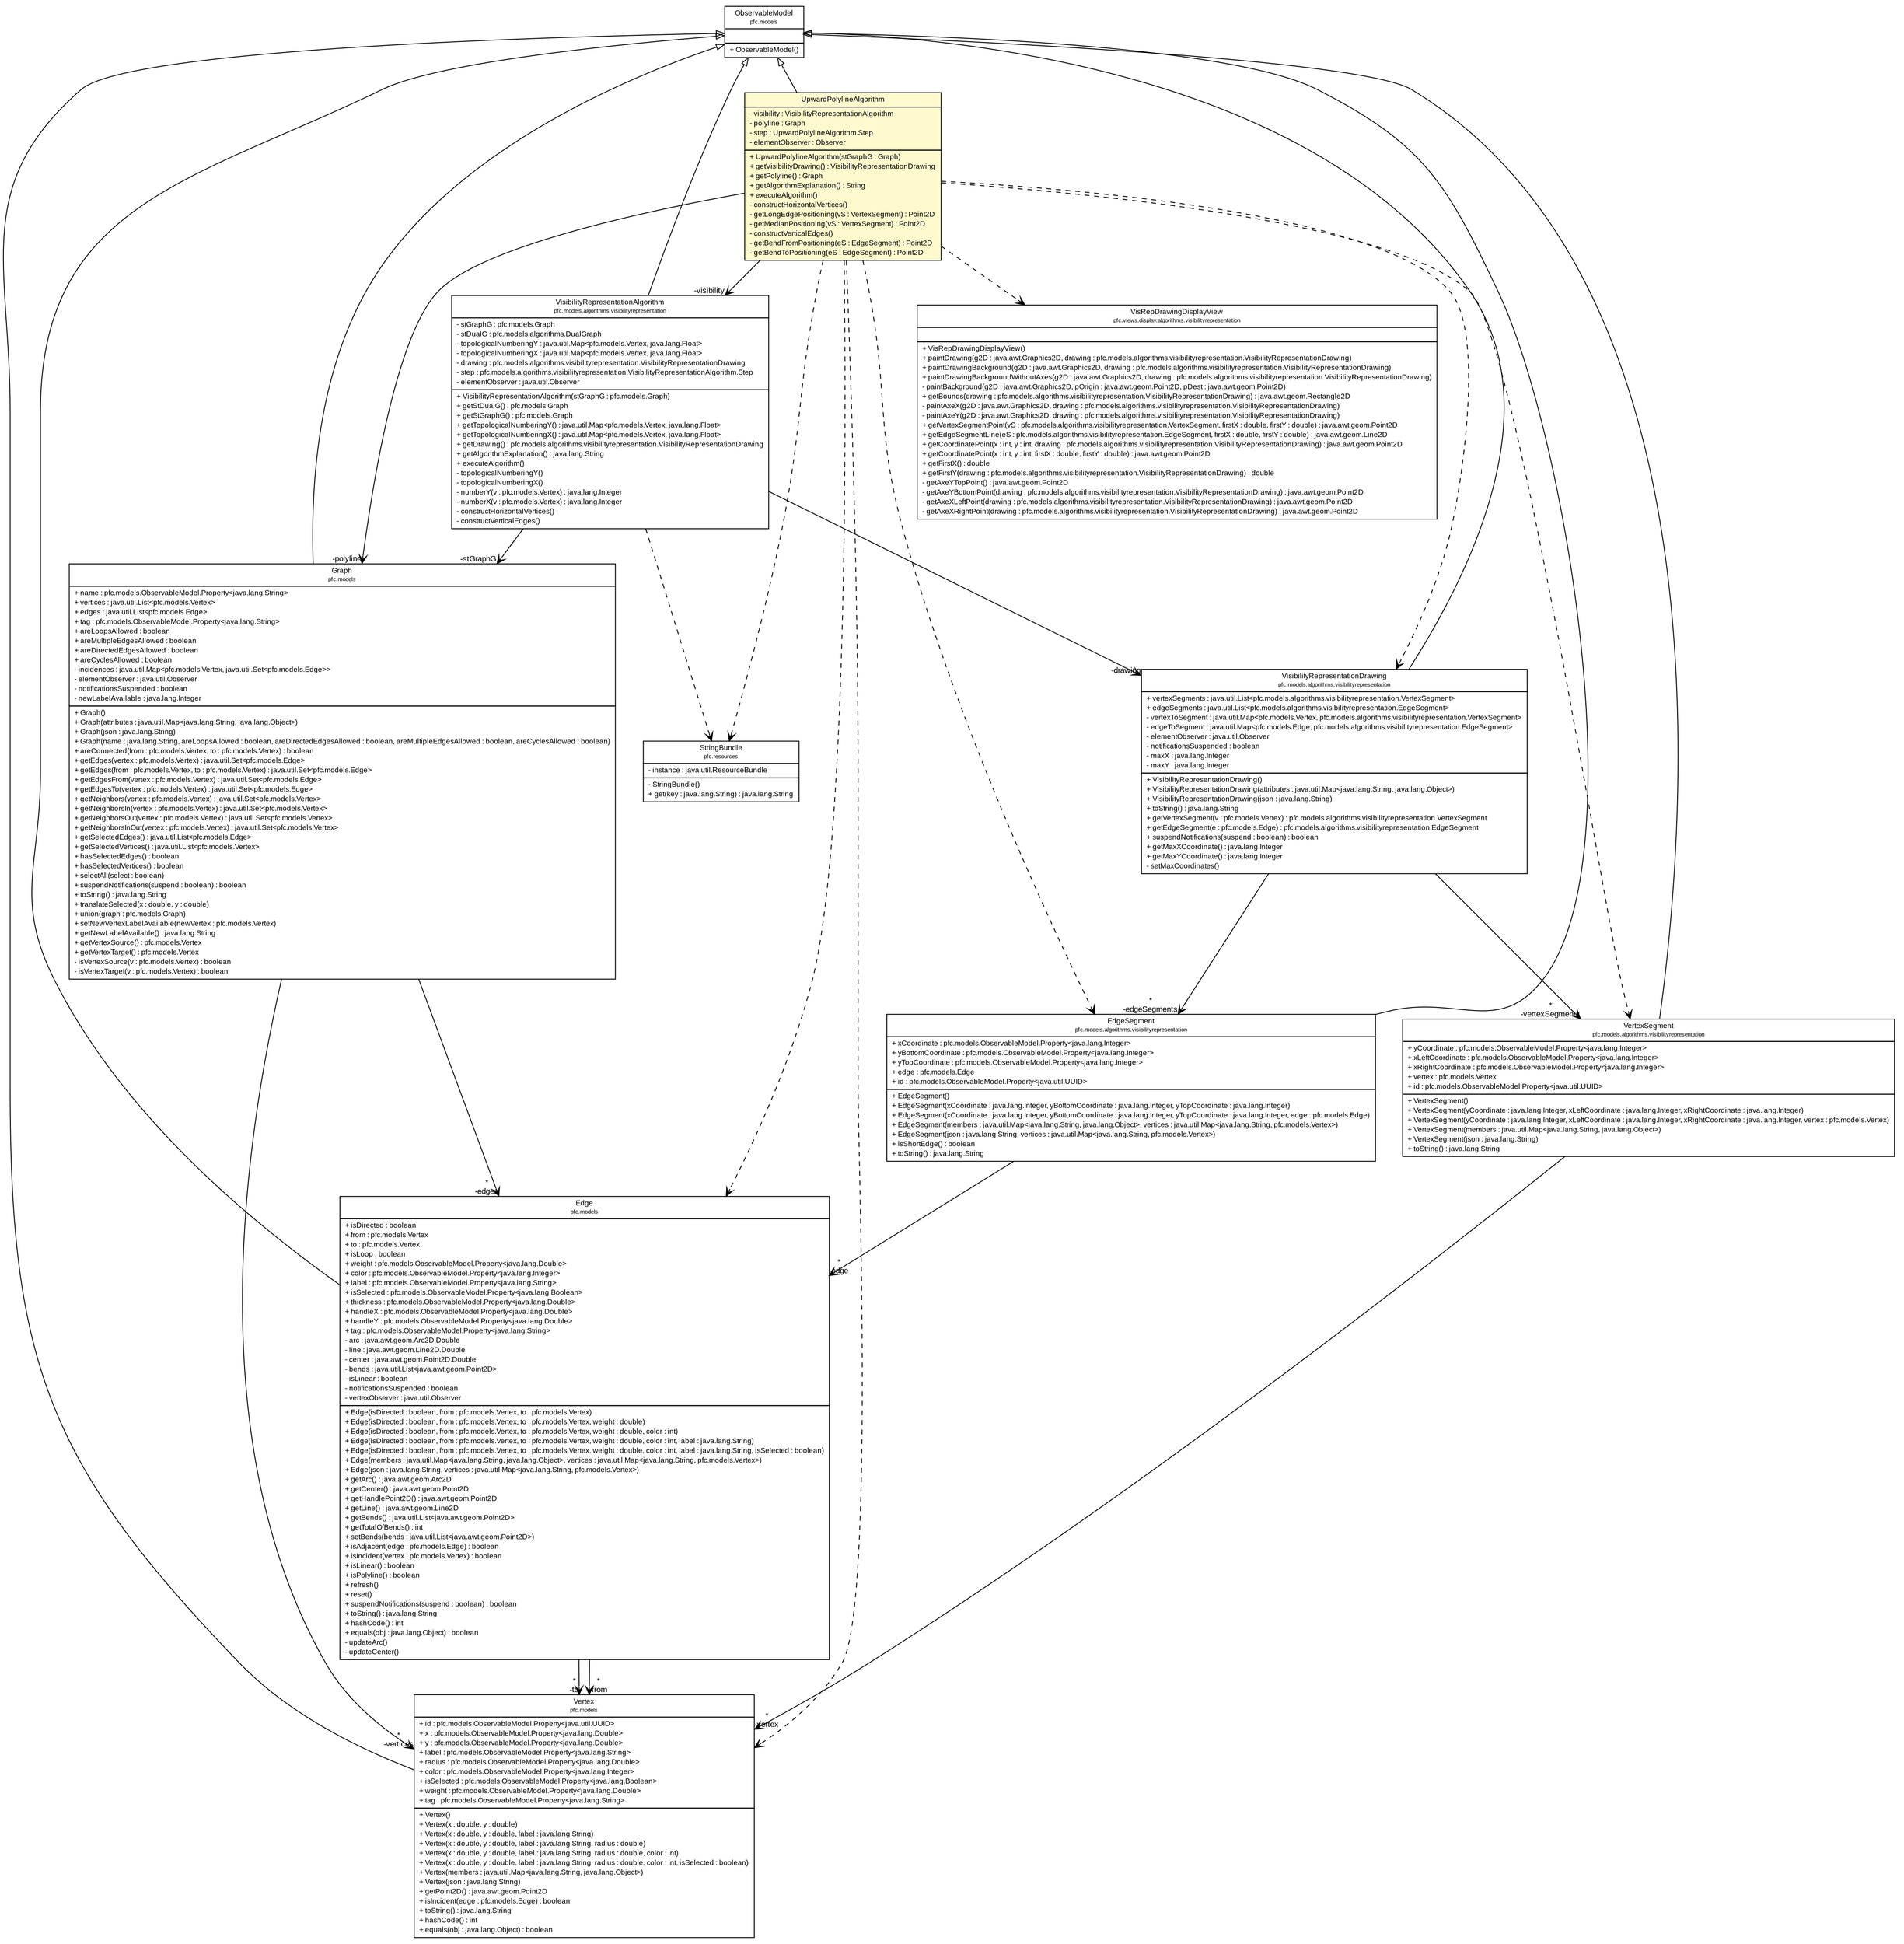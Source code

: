 #!/usr/local/bin/dot
#
# Class diagram 
# Generated by UMLGraph version R5_6 (http://www.umlgraph.org/)
#

digraph G {
	edge [fontname="arial",fontsize=10,labelfontname="arial",labelfontsize=10];
	node [fontname="arial",fontsize=10,shape=plaintext];
	nodesep=0.25;
	ranksep=0.5;
	// pfc.models.Vertex
	c15446 [label=<<table title="pfc.models.Vertex" border="0" cellborder="1" cellspacing="0" cellpadding="2" port="p" href="../../Vertex.html">
		<tr><td><table border="0" cellspacing="0" cellpadding="1">
<tr><td align="center" balign="center"> Vertex </td></tr>
<tr><td align="center" balign="center"><font point-size="7.0"> pfc.models </font></td></tr>
		</table></td></tr>
		<tr><td><table border="0" cellspacing="0" cellpadding="1">
<tr><td align="left" balign="left"> + id : pfc.models.ObservableModel.Property&lt;java.util.UUID&gt; </td></tr>
<tr><td align="left" balign="left"> + x : pfc.models.ObservableModel.Property&lt;java.lang.Double&gt; </td></tr>
<tr><td align="left" balign="left"> + y : pfc.models.ObservableModel.Property&lt;java.lang.Double&gt; </td></tr>
<tr><td align="left" balign="left"> + label : pfc.models.ObservableModel.Property&lt;java.lang.String&gt; </td></tr>
<tr><td align="left" balign="left"> + radius : pfc.models.ObservableModel.Property&lt;java.lang.Double&gt; </td></tr>
<tr><td align="left" balign="left"> + color : pfc.models.ObservableModel.Property&lt;java.lang.Integer&gt; </td></tr>
<tr><td align="left" balign="left"> + isSelected : pfc.models.ObservableModel.Property&lt;java.lang.Boolean&gt; </td></tr>
<tr><td align="left" balign="left"> + weight : pfc.models.ObservableModel.Property&lt;java.lang.Double&gt; </td></tr>
<tr><td align="left" balign="left"> + tag : pfc.models.ObservableModel.Property&lt;java.lang.String&gt; </td></tr>
		</table></td></tr>
		<tr><td><table border="0" cellspacing="0" cellpadding="1">
<tr><td align="left" balign="left"> + Vertex() </td></tr>
<tr><td align="left" balign="left"> + Vertex(x : double, y : double) </td></tr>
<tr><td align="left" balign="left"> + Vertex(x : double, y : double, label : java.lang.String) </td></tr>
<tr><td align="left" balign="left"> + Vertex(x : double, y : double, label : java.lang.String, radius : double) </td></tr>
<tr><td align="left" balign="left"> + Vertex(x : double, y : double, label : java.lang.String, radius : double, color : int) </td></tr>
<tr><td align="left" balign="left"> + Vertex(x : double, y : double, label : java.lang.String, radius : double, color : int, isSelected : boolean) </td></tr>
<tr><td align="left" balign="left"> + Vertex(members : java.util.Map&lt;java.lang.String, java.lang.Object&gt;) </td></tr>
<tr><td align="left" balign="left"> + Vertex(json : java.lang.String) </td></tr>
<tr><td align="left" balign="left"> + getPoint2D() : java.awt.geom.Point2D </td></tr>
<tr><td align="left" balign="left"> + isIncident(edge : pfc.models.Edge) : boolean </td></tr>
<tr><td align="left" balign="left"> + toString() : java.lang.String </td></tr>
<tr><td align="left" balign="left"> + hashCode() : int </td></tr>
<tr><td align="left" balign="left"> + equals(obj : java.lang.Object) : boolean </td></tr>
		</table></td></tr>
		</table>>, URL="../../Vertex.html", fontname="arial", fontcolor="black", fontsize=9.0];
	// pfc.models.ObservableModel
	c15447 [label=<<table title="pfc.models.ObservableModel" border="0" cellborder="1" cellspacing="0" cellpadding="2" port="p" href="../../ObservableModel.html">
		<tr><td><table border="0" cellspacing="0" cellpadding="1">
<tr><td align="center" balign="center"> ObservableModel </td></tr>
<tr><td align="center" balign="center"><font point-size="7.0"> pfc.models </font></td></tr>
		</table></td></tr>
		<tr><td><table border="0" cellspacing="0" cellpadding="1">
<tr><td align="left" balign="left">  </td></tr>
		</table></td></tr>
		<tr><td><table border="0" cellspacing="0" cellpadding="1">
<tr><td align="left" balign="left"> + ObservableModel() </td></tr>
		</table></td></tr>
		</table>>, URL="../../ObservableModel.html", fontname="arial", fontcolor="black", fontsize=9.0];
	// pfc.models.Graph
	c15450 [label=<<table title="pfc.models.Graph" border="0" cellborder="1" cellspacing="0" cellpadding="2" port="p" href="../../Graph.html">
		<tr><td><table border="0" cellspacing="0" cellpadding="1">
<tr><td align="center" balign="center"> Graph </td></tr>
<tr><td align="center" balign="center"><font point-size="7.0"> pfc.models </font></td></tr>
		</table></td></tr>
		<tr><td><table border="0" cellspacing="0" cellpadding="1">
<tr><td align="left" balign="left"> + name : pfc.models.ObservableModel.Property&lt;java.lang.String&gt; </td></tr>
<tr><td align="left" balign="left"> + vertices : java.util.List&lt;pfc.models.Vertex&gt; </td></tr>
<tr><td align="left" balign="left"> + edges : java.util.List&lt;pfc.models.Edge&gt; </td></tr>
<tr><td align="left" balign="left"> + tag : pfc.models.ObservableModel.Property&lt;java.lang.String&gt; </td></tr>
<tr><td align="left" balign="left"> + areLoopsAllowed : boolean </td></tr>
<tr><td align="left" balign="left"> + areMultipleEdgesAllowed : boolean </td></tr>
<tr><td align="left" balign="left"> + areDirectedEdgesAllowed : boolean </td></tr>
<tr><td align="left" balign="left"> + areCyclesAllowed : boolean </td></tr>
<tr><td align="left" balign="left"> - incidences : java.util.Map&lt;pfc.models.Vertex, java.util.Set&lt;pfc.models.Edge&gt;&gt; </td></tr>
<tr><td align="left" balign="left"> - elementObserver : java.util.Observer </td></tr>
<tr><td align="left" balign="left"> - notificationsSuspended : boolean </td></tr>
<tr><td align="left" balign="left"> - newLabelAvailable : java.lang.Integer </td></tr>
		</table></td></tr>
		<tr><td><table border="0" cellspacing="0" cellpadding="1">
<tr><td align="left" balign="left"> + Graph() </td></tr>
<tr><td align="left" balign="left"> + Graph(attributes : java.util.Map&lt;java.lang.String, java.lang.Object&gt;) </td></tr>
<tr><td align="left" balign="left"> + Graph(json : java.lang.String) </td></tr>
<tr><td align="left" balign="left"> + Graph(name : java.lang.String, areLoopsAllowed : boolean, areDirectedEdgesAllowed : boolean, areMultipleEdgesAllowed : boolean, areCyclesAllowed : boolean) </td></tr>
<tr><td align="left" balign="left"> + areConnected(from : pfc.models.Vertex, to : pfc.models.Vertex) : boolean </td></tr>
<tr><td align="left" balign="left"> + getEdges(vertex : pfc.models.Vertex) : java.util.Set&lt;pfc.models.Edge&gt; </td></tr>
<tr><td align="left" balign="left"> + getEdges(from : pfc.models.Vertex, to : pfc.models.Vertex) : java.util.Set&lt;pfc.models.Edge&gt; </td></tr>
<tr><td align="left" balign="left"> + getEdgesFrom(vertex : pfc.models.Vertex) : java.util.Set&lt;pfc.models.Edge&gt; </td></tr>
<tr><td align="left" balign="left"> + getEdgesTo(vertex : pfc.models.Vertex) : java.util.Set&lt;pfc.models.Edge&gt; </td></tr>
<tr><td align="left" balign="left"> + getNeighbors(vertex : pfc.models.Vertex) : java.util.Set&lt;pfc.models.Vertex&gt; </td></tr>
<tr><td align="left" balign="left"> + getNeighborsIn(vertex : pfc.models.Vertex) : java.util.Set&lt;pfc.models.Vertex&gt; </td></tr>
<tr><td align="left" balign="left"> + getNeighborsOut(vertex : pfc.models.Vertex) : java.util.Set&lt;pfc.models.Vertex&gt; </td></tr>
<tr><td align="left" balign="left"> + getNeighborsInOut(vertex : pfc.models.Vertex) : java.util.Set&lt;pfc.models.Vertex&gt; </td></tr>
<tr><td align="left" balign="left"> + getSelectedEdges() : java.util.List&lt;pfc.models.Edge&gt; </td></tr>
<tr><td align="left" balign="left"> + getSelectedVertices() : java.util.List&lt;pfc.models.Vertex&gt; </td></tr>
<tr><td align="left" balign="left"> + hasSelectedEdges() : boolean </td></tr>
<tr><td align="left" balign="left"> + hasSelectedVertices() : boolean </td></tr>
<tr><td align="left" balign="left"> + selectAll(select : boolean) </td></tr>
<tr><td align="left" balign="left"> + suspendNotifications(suspend : boolean) : boolean </td></tr>
<tr><td align="left" balign="left"> + toString() : java.lang.String </td></tr>
<tr><td align="left" balign="left"> + translateSelected(x : double, y : double) </td></tr>
<tr><td align="left" balign="left"> + union(graph : pfc.models.Graph) </td></tr>
<tr><td align="left" balign="left"> + setNewVertexLabelAvailable(newVertex : pfc.models.Vertex) </td></tr>
<tr><td align="left" balign="left"> + getNewLabelAvailable() : java.lang.String </td></tr>
<tr><td align="left" balign="left"> + getVertexSource() : pfc.models.Vertex </td></tr>
<tr><td align="left" balign="left"> + getVertexTarget() : pfc.models.Vertex </td></tr>
<tr><td align="left" balign="left"> - isVertexSource(v : pfc.models.Vertex) : boolean </td></tr>
<tr><td align="left" balign="left"> - isVertexTarget(v : pfc.models.Vertex) : boolean </td></tr>
		</table></td></tr>
		</table>>, URL="../../Graph.html", fontname="arial", fontcolor="black", fontsize=9.0];
	// pfc.models.Edge
	c15451 [label=<<table title="pfc.models.Edge" border="0" cellborder="1" cellspacing="0" cellpadding="2" port="p" href="../../Edge.html">
		<tr><td><table border="0" cellspacing="0" cellpadding="1">
<tr><td align="center" balign="center"> Edge </td></tr>
<tr><td align="center" balign="center"><font point-size="7.0"> pfc.models </font></td></tr>
		</table></td></tr>
		<tr><td><table border="0" cellspacing="0" cellpadding="1">
<tr><td align="left" balign="left"> + isDirected : boolean </td></tr>
<tr><td align="left" balign="left"> + from : pfc.models.Vertex </td></tr>
<tr><td align="left" balign="left"> + to : pfc.models.Vertex </td></tr>
<tr><td align="left" balign="left"> + isLoop : boolean </td></tr>
<tr><td align="left" balign="left"> + weight : pfc.models.ObservableModel.Property&lt;java.lang.Double&gt; </td></tr>
<tr><td align="left" balign="left"> + color : pfc.models.ObservableModel.Property&lt;java.lang.Integer&gt; </td></tr>
<tr><td align="left" balign="left"> + label : pfc.models.ObservableModel.Property&lt;java.lang.String&gt; </td></tr>
<tr><td align="left" balign="left"> + isSelected : pfc.models.ObservableModel.Property&lt;java.lang.Boolean&gt; </td></tr>
<tr><td align="left" balign="left"> + thickness : pfc.models.ObservableModel.Property&lt;java.lang.Double&gt; </td></tr>
<tr><td align="left" balign="left"> + handleX : pfc.models.ObservableModel.Property&lt;java.lang.Double&gt; </td></tr>
<tr><td align="left" balign="left"> + handleY : pfc.models.ObservableModel.Property&lt;java.lang.Double&gt; </td></tr>
<tr><td align="left" balign="left"> + tag : pfc.models.ObservableModel.Property&lt;java.lang.String&gt; </td></tr>
<tr><td align="left" balign="left"> - arc : java.awt.geom.Arc2D.Double </td></tr>
<tr><td align="left" balign="left"> - line : java.awt.geom.Line2D.Double </td></tr>
<tr><td align="left" balign="left"> - center : java.awt.geom.Point2D.Double </td></tr>
<tr><td align="left" balign="left"> - bends : java.util.List&lt;java.awt.geom.Point2D&gt; </td></tr>
<tr><td align="left" balign="left"> - isLinear : boolean </td></tr>
<tr><td align="left" balign="left"> - notificationsSuspended : boolean </td></tr>
<tr><td align="left" balign="left"> - vertexObserver : java.util.Observer </td></tr>
		</table></td></tr>
		<tr><td><table border="0" cellspacing="0" cellpadding="1">
<tr><td align="left" balign="left"> + Edge(isDirected : boolean, from : pfc.models.Vertex, to : pfc.models.Vertex) </td></tr>
<tr><td align="left" balign="left"> + Edge(isDirected : boolean, from : pfc.models.Vertex, to : pfc.models.Vertex, weight : double) </td></tr>
<tr><td align="left" balign="left"> + Edge(isDirected : boolean, from : pfc.models.Vertex, to : pfc.models.Vertex, weight : double, color : int) </td></tr>
<tr><td align="left" balign="left"> + Edge(isDirected : boolean, from : pfc.models.Vertex, to : pfc.models.Vertex, weight : double, color : int, label : java.lang.String) </td></tr>
<tr><td align="left" balign="left"> + Edge(isDirected : boolean, from : pfc.models.Vertex, to : pfc.models.Vertex, weight : double, color : int, label : java.lang.String, isSelected : boolean) </td></tr>
<tr><td align="left" balign="left"> + Edge(members : java.util.Map&lt;java.lang.String, java.lang.Object&gt;, vertices : java.util.Map&lt;java.lang.String, pfc.models.Vertex&gt;) </td></tr>
<tr><td align="left" balign="left"> + Edge(json : java.lang.String, vertices : java.util.Map&lt;java.lang.String, pfc.models.Vertex&gt;) </td></tr>
<tr><td align="left" balign="left"> + getArc() : java.awt.geom.Arc2D </td></tr>
<tr><td align="left" balign="left"> + getCenter() : java.awt.geom.Point2D </td></tr>
<tr><td align="left" balign="left"> + getHandlePoint2D() : java.awt.geom.Point2D </td></tr>
<tr><td align="left" balign="left"> + getLine() : java.awt.geom.Line2D </td></tr>
<tr><td align="left" balign="left"> + getBends() : java.util.List&lt;java.awt.geom.Point2D&gt; </td></tr>
<tr><td align="left" balign="left"> + getTotalOfBends() : int </td></tr>
<tr><td align="left" balign="left"> + setBends(bends : java.util.List&lt;java.awt.geom.Point2D&gt;) </td></tr>
<tr><td align="left" balign="left"> + isAdjacent(edge : pfc.models.Edge) : boolean </td></tr>
<tr><td align="left" balign="left"> + isIncident(vertex : pfc.models.Vertex) : boolean </td></tr>
<tr><td align="left" balign="left"> + isLinear() : boolean </td></tr>
<tr><td align="left" balign="left"> + isPolyline() : boolean </td></tr>
<tr><td align="left" balign="left"> + refresh() </td></tr>
<tr><td align="left" balign="left"> + reset() </td></tr>
<tr><td align="left" balign="left"> + suspendNotifications(suspend : boolean) : boolean </td></tr>
<tr><td align="left" balign="left"> + toString() : java.lang.String </td></tr>
<tr><td align="left" balign="left"> + hashCode() : int </td></tr>
<tr><td align="left" balign="left"> + equals(obj : java.lang.Object) : boolean </td></tr>
<tr><td align="left" balign="left"> - updateArc() </td></tr>
<tr><td align="left" balign="left"> - updateCenter() </td></tr>
		</table></td></tr>
		</table>>, URL="../../Edge.html", fontname="arial", fontcolor="black", fontsize=9.0];
	// pfc.models.algorithms.polyline.UpwardPolylineAlgorithm
	c15466 [label=<<table title="pfc.models.algorithms.polyline.UpwardPolylineAlgorithm" border="0" cellborder="1" cellspacing="0" cellpadding="2" port="p" bgcolor="lemonChiffon" href="./UpwardPolylineAlgorithm.html">
		<tr><td><table border="0" cellspacing="0" cellpadding="1">
<tr><td align="center" balign="center"> UpwardPolylineAlgorithm </td></tr>
		</table></td></tr>
		<tr><td><table border="0" cellspacing="0" cellpadding="1">
<tr><td align="left" balign="left"> - visibility : VisibilityRepresentationAlgorithm </td></tr>
<tr><td align="left" balign="left"> - polyline : Graph </td></tr>
<tr><td align="left" balign="left"> - step : UpwardPolylineAlgorithm.Step </td></tr>
<tr><td align="left" balign="left"> - elementObserver : Observer </td></tr>
		</table></td></tr>
		<tr><td><table border="0" cellspacing="0" cellpadding="1">
<tr><td align="left" balign="left"> + UpwardPolylineAlgorithm(stGraphG : Graph) </td></tr>
<tr><td align="left" balign="left"> + getVisibilityDrawing() : VisibilityRepresentationDrawing </td></tr>
<tr><td align="left" balign="left"> + getPolyline() : Graph </td></tr>
<tr><td align="left" balign="left"> + getAlgorithmExplanation() : String </td></tr>
<tr><td align="left" balign="left"> + executeAlgorithm() </td></tr>
<tr><td align="left" balign="left"> - constructHorizontalVertices() </td></tr>
<tr><td align="left" balign="left"> - getLongEdgePositioning(vS : VertexSegment) : Point2D </td></tr>
<tr><td align="left" balign="left"> - getMedianPositioning(vS : VertexSegment) : Point2D </td></tr>
<tr><td align="left" balign="left"> - constructVerticalEdges() </td></tr>
<tr><td align="left" balign="left"> - getBendFromPositioning(eS : EdgeSegment) : Point2D </td></tr>
<tr><td align="left" balign="left"> - getBendToPositioning(eS : EdgeSegment) : Point2D </td></tr>
		</table></td></tr>
		</table>>, URL="./UpwardPolylineAlgorithm.html", fontname="arial", fontcolor="black", fontsize=9.0];
	// pfc.models.algorithms.visibilityrepresentation.VisibilityRepresentationDrawing
	c15476 [label=<<table title="pfc.models.algorithms.visibilityrepresentation.VisibilityRepresentationDrawing" border="0" cellborder="1" cellspacing="0" cellpadding="2" port="p" href="../visibilityrepresentation/VisibilityRepresentationDrawing.html">
		<tr><td><table border="0" cellspacing="0" cellpadding="1">
<tr><td align="center" balign="center"> VisibilityRepresentationDrawing </td></tr>
<tr><td align="center" balign="center"><font point-size="7.0"> pfc.models.algorithms.visibilityrepresentation </font></td></tr>
		</table></td></tr>
		<tr><td><table border="0" cellspacing="0" cellpadding="1">
<tr><td align="left" balign="left"> + vertexSegments : java.util.List&lt;pfc.models.algorithms.visibilityrepresentation.VertexSegment&gt; </td></tr>
<tr><td align="left" balign="left"> + edgeSegments : java.util.List&lt;pfc.models.algorithms.visibilityrepresentation.EdgeSegment&gt; </td></tr>
<tr><td align="left" balign="left"> - vertexToSegment : java.util.Map&lt;pfc.models.Vertex, pfc.models.algorithms.visibilityrepresentation.VertexSegment&gt; </td></tr>
<tr><td align="left" balign="left"> - edgeToSegment : java.util.Map&lt;pfc.models.Edge, pfc.models.algorithms.visibilityrepresentation.EdgeSegment&gt; </td></tr>
<tr><td align="left" balign="left"> - elementObserver : java.util.Observer </td></tr>
<tr><td align="left" balign="left"> - notificationsSuspended : boolean </td></tr>
<tr><td align="left" balign="left"> - maxX : java.lang.Integer </td></tr>
<tr><td align="left" balign="left"> - maxY : java.lang.Integer </td></tr>
		</table></td></tr>
		<tr><td><table border="0" cellspacing="0" cellpadding="1">
<tr><td align="left" balign="left"> + VisibilityRepresentationDrawing() </td></tr>
<tr><td align="left" balign="left"> + VisibilityRepresentationDrawing(attributes : java.util.Map&lt;java.lang.String, java.lang.Object&gt;) </td></tr>
<tr><td align="left" balign="left"> + VisibilityRepresentationDrawing(json : java.lang.String) </td></tr>
<tr><td align="left" balign="left"> + toString() : java.lang.String </td></tr>
<tr><td align="left" balign="left"> + getVertexSegment(v : pfc.models.Vertex) : pfc.models.algorithms.visibilityrepresentation.VertexSegment </td></tr>
<tr><td align="left" balign="left"> + getEdgeSegment(e : pfc.models.Edge) : pfc.models.algorithms.visibilityrepresentation.EdgeSegment </td></tr>
<tr><td align="left" balign="left"> + suspendNotifications(suspend : boolean) : boolean </td></tr>
<tr><td align="left" balign="left"> + getMaxXCoordinate() : java.lang.Integer </td></tr>
<tr><td align="left" balign="left"> + getMaxYCoordinate() : java.lang.Integer </td></tr>
<tr><td align="left" balign="left"> - setMaxCoordinates() </td></tr>
		</table></td></tr>
		</table>>, URL="../visibilityrepresentation/VisibilityRepresentationDrawing.html", fontname="arial", fontcolor="black", fontsize=9.0];
	// pfc.models.algorithms.visibilityrepresentation.VisibilityRepresentationAlgorithm
	c15479 [label=<<table title="pfc.models.algorithms.visibilityrepresentation.VisibilityRepresentationAlgorithm" border="0" cellborder="1" cellspacing="0" cellpadding="2" port="p" href="../visibilityrepresentation/VisibilityRepresentationAlgorithm.html">
		<tr><td><table border="0" cellspacing="0" cellpadding="1">
<tr><td align="center" balign="center"> VisibilityRepresentationAlgorithm </td></tr>
<tr><td align="center" balign="center"><font point-size="7.0"> pfc.models.algorithms.visibilityrepresentation </font></td></tr>
		</table></td></tr>
		<tr><td><table border="0" cellspacing="0" cellpadding="1">
<tr><td align="left" balign="left"> - stGraphG : pfc.models.Graph </td></tr>
<tr><td align="left" balign="left"> - stDualG : pfc.models.algorithms.DualGraph </td></tr>
<tr><td align="left" balign="left"> - topologicalNumberingY : java.util.Map&lt;pfc.models.Vertex, java.lang.Float&gt; </td></tr>
<tr><td align="left" balign="left"> - topologicalNumberingX : java.util.Map&lt;pfc.models.Vertex, java.lang.Float&gt; </td></tr>
<tr><td align="left" balign="left"> - drawing : pfc.models.algorithms.visibilityrepresentation.VisibilityRepresentationDrawing </td></tr>
<tr><td align="left" balign="left"> - step : pfc.models.algorithms.visibilityrepresentation.VisibilityRepresentationAlgorithm.Step </td></tr>
<tr><td align="left" balign="left"> - elementObserver : java.util.Observer </td></tr>
		</table></td></tr>
		<tr><td><table border="0" cellspacing="0" cellpadding="1">
<tr><td align="left" balign="left"> + VisibilityRepresentationAlgorithm(stGraphG : pfc.models.Graph) </td></tr>
<tr><td align="left" balign="left"> + getStDualG() : pfc.models.Graph </td></tr>
<tr><td align="left" balign="left"> + getStGraphG() : pfc.models.Graph </td></tr>
<tr><td align="left" balign="left"> + getTopologicalNumberingY() : java.util.Map&lt;pfc.models.Vertex, java.lang.Float&gt; </td></tr>
<tr><td align="left" balign="left"> + getTopologicalNumberingX() : java.util.Map&lt;pfc.models.Vertex, java.lang.Float&gt; </td></tr>
<tr><td align="left" balign="left"> + getDrawing() : pfc.models.algorithms.visibilityrepresentation.VisibilityRepresentationDrawing </td></tr>
<tr><td align="left" balign="left"> + getAlgorithmExplanation() : java.lang.String </td></tr>
<tr><td align="left" balign="left"> + executeAlgorithm() </td></tr>
<tr><td align="left" balign="left"> - topologicalNumberingY() </td></tr>
<tr><td align="left" balign="left"> - topologicalNumberingX() </td></tr>
<tr><td align="left" balign="left"> - numberY(v : pfc.models.Vertex) : java.lang.Integer </td></tr>
<tr><td align="left" balign="left"> - numberX(v : pfc.models.Vertex) : java.lang.Integer </td></tr>
<tr><td align="left" balign="left"> - constructHorizontalVertices() </td></tr>
<tr><td align="left" balign="left"> - constructVerticalEdges() </td></tr>
		</table></td></tr>
		</table>>, URL="../visibilityrepresentation/VisibilityRepresentationAlgorithm.html", fontname="arial", fontcolor="black", fontsize=9.0];
	// pfc.models.algorithms.visibilityrepresentation.VertexSegment
	c15481 [label=<<table title="pfc.models.algorithms.visibilityrepresentation.VertexSegment" border="0" cellborder="1" cellspacing="0" cellpadding="2" port="p" href="../visibilityrepresentation/VertexSegment.html">
		<tr><td><table border="0" cellspacing="0" cellpadding="1">
<tr><td align="center" balign="center"> VertexSegment </td></tr>
<tr><td align="center" balign="center"><font point-size="7.0"> pfc.models.algorithms.visibilityrepresentation </font></td></tr>
		</table></td></tr>
		<tr><td><table border="0" cellspacing="0" cellpadding="1">
<tr><td align="left" balign="left"> + yCoordinate : pfc.models.ObservableModel.Property&lt;java.lang.Integer&gt; </td></tr>
<tr><td align="left" balign="left"> + xLeftCoordinate : pfc.models.ObservableModel.Property&lt;java.lang.Integer&gt; </td></tr>
<tr><td align="left" balign="left"> + xRightCoordinate : pfc.models.ObservableModel.Property&lt;java.lang.Integer&gt; </td></tr>
<tr><td align="left" balign="left"> + vertex : pfc.models.Vertex </td></tr>
<tr><td align="left" balign="left"> + id : pfc.models.ObservableModel.Property&lt;java.util.UUID&gt; </td></tr>
		</table></td></tr>
		<tr><td><table border="0" cellspacing="0" cellpadding="1">
<tr><td align="left" balign="left"> + VertexSegment() </td></tr>
<tr><td align="left" balign="left"> + VertexSegment(yCoordinate : java.lang.Integer, xLeftCoordinate : java.lang.Integer, xRightCoordinate : java.lang.Integer) </td></tr>
<tr><td align="left" balign="left"> + VertexSegment(yCoordinate : java.lang.Integer, xLeftCoordinate : java.lang.Integer, xRightCoordinate : java.lang.Integer, vertex : pfc.models.Vertex) </td></tr>
<tr><td align="left" balign="left"> + VertexSegment(members : java.util.Map&lt;java.lang.String, java.lang.Object&gt;) </td></tr>
<tr><td align="left" balign="left"> + VertexSegment(json : java.lang.String) </td></tr>
<tr><td align="left" balign="left"> + toString() : java.lang.String </td></tr>
		</table></td></tr>
		</table>>, URL="../visibilityrepresentation/VertexSegment.html", fontname="arial", fontcolor="black", fontsize=9.0];
	// pfc.models.algorithms.visibilityrepresentation.EdgeSegment
	c15482 [label=<<table title="pfc.models.algorithms.visibilityrepresentation.EdgeSegment" border="0" cellborder="1" cellspacing="0" cellpadding="2" port="p" href="../visibilityrepresentation/EdgeSegment.html">
		<tr><td><table border="0" cellspacing="0" cellpadding="1">
<tr><td align="center" balign="center"> EdgeSegment </td></tr>
<tr><td align="center" balign="center"><font point-size="7.0"> pfc.models.algorithms.visibilityrepresentation </font></td></tr>
		</table></td></tr>
		<tr><td><table border="0" cellspacing="0" cellpadding="1">
<tr><td align="left" balign="left"> + xCoordinate : pfc.models.ObservableModel.Property&lt;java.lang.Integer&gt; </td></tr>
<tr><td align="left" balign="left"> + yBottomCoordinate : pfc.models.ObservableModel.Property&lt;java.lang.Integer&gt; </td></tr>
<tr><td align="left" balign="left"> + yTopCoordinate : pfc.models.ObservableModel.Property&lt;java.lang.Integer&gt; </td></tr>
<tr><td align="left" balign="left"> + edge : pfc.models.Edge </td></tr>
<tr><td align="left" balign="left"> + id : pfc.models.ObservableModel.Property&lt;java.util.UUID&gt; </td></tr>
		</table></td></tr>
		<tr><td><table border="0" cellspacing="0" cellpadding="1">
<tr><td align="left" balign="left"> + EdgeSegment() </td></tr>
<tr><td align="left" balign="left"> + EdgeSegment(xCoordinate : java.lang.Integer, yBottomCoordinate : java.lang.Integer, yTopCoordinate : java.lang.Integer) </td></tr>
<tr><td align="left" balign="left"> + EdgeSegment(xCoordinate : java.lang.Integer, yBottomCoordinate : java.lang.Integer, yTopCoordinate : java.lang.Integer, edge : pfc.models.Edge) </td></tr>
<tr><td align="left" balign="left"> + EdgeSegment(members : java.util.Map&lt;java.lang.String, java.lang.Object&gt;, vertices : java.util.Map&lt;java.lang.String, pfc.models.Vertex&gt;) </td></tr>
<tr><td align="left" balign="left"> + EdgeSegment(json : java.lang.String, vertices : java.util.Map&lt;java.lang.String, pfc.models.Vertex&gt;) </td></tr>
<tr><td align="left" balign="left"> + isShortEdge() : boolean </td></tr>
<tr><td align="left" balign="left"> + toString() : java.lang.String </td></tr>
		</table></td></tr>
		</table>>, URL="../visibilityrepresentation/EdgeSegment.html", fontname="arial", fontcolor="black", fontsize=9.0];
	// pfc.resources.StringBundle
	c15483 [label=<<table title="pfc.resources.StringBundle" border="0" cellborder="1" cellspacing="0" cellpadding="2" port="p" href="../../../resources/StringBundle.html">
		<tr><td><table border="0" cellspacing="0" cellpadding="1">
<tr><td align="center" balign="center"> StringBundle </td></tr>
<tr><td align="center" balign="center"><font point-size="7.0"> pfc.resources </font></td></tr>
		</table></td></tr>
		<tr><td><table border="0" cellspacing="0" cellpadding="1">
<tr><td align="left" balign="left"> - instance : java.util.ResourceBundle </td></tr>
		</table></td></tr>
		<tr><td><table border="0" cellspacing="0" cellpadding="1">
<tr><td align="left" balign="left"> - StringBundle() </td></tr>
<tr><td align="left" balign="left"> + get(key : java.lang.String) : java.lang.String </td></tr>
		</table></td></tr>
		</table>>, URL="../../../resources/StringBundle.html", fontname="arial", fontcolor="black", fontsize=9.0];
	// pfc.views.display.algorithms.visibilityrepresentation.VisRepDrawingDisplayView
	c15520 [label=<<table title="pfc.views.display.algorithms.visibilityrepresentation.VisRepDrawingDisplayView" border="0" cellborder="1" cellspacing="0" cellpadding="2" port="p" href="../../../views/display/algorithms/visibilityrepresentation/VisRepDrawingDisplayView.html">
		<tr><td><table border="0" cellspacing="0" cellpadding="1">
<tr><td align="center" balign="center"> VisRepDrawingDisplayView </td></tr>
<tr><td align="center" balign="center"><font point-size="7.0"> pfc.views.display.algorithms.visibilityrepresentation </font></td></tr>
		</table></td></tr>
		<tr><td><table border="0" cellspacing="0" cellpadding="1">
<tr><td align="left" balign="left">  </td></tr>
		</table></td></tr>
		<tr><td><table border="0" cellspacing="0" cellpadding="1">
<tr><td align="left" balign="left"> + VisRepDrawingDisplayView() </td></tr>
<tr><td align="left" balign="left"> + paintDrawing(g2D : java.awt.Graphics2D, drawing : pfc.models.algorithms.visibilityrepresentation.VisibilityRepresentationDrawing) </td></tr>
<tr><td align="left" balign="left"> + paintDrawingBackground(g2D : java.awt.Graphics2D, drawing : pfc.models.algorithms.visibilityrepresentation.VisibilityRepresentationDrawing) </td></tr>
<tr><td align="left" balign="left"> + paintDrawingBackgroundWithoutAxes(g2D : java.awt.Graphics2D, drawing : pfc.models.algorithms.visibilityrepresentation.VisibilityRepresentationDrawing) </td></tr>
<tr><td align="left" balign="left"> - paintBackground(g2D : java.awt.Graphics2D, pOrigin : java.awt.geom.Point2D, pDest : java.awt.geom.Point2D) </td></tr>
<tr><td align="left" balign="left"> + getBounds(drawing : pfc.models.algorithms.visibilityrepresentation.VisibilityRepresentationDrawing) : java.awt.geom.Rectangle2D </td></tr>
<tr><td align="left" balign="left"> - paintAxeX(g2D : java.awt.Graphics2D, drawing : pfc.models.algorithms.visibilityrepresentation.VisibilityRepresentationDrawing) </td></tr>
<tr><td align="left" balign="left"> - paintAxeY(g2D : java.awt.Graphics2D, drawing : pfc.models.algorithms.visibilityrepresentation.VisibilityRepresentationDrawing) </td></tr>
<tr><td align="left" balign="left"> + getVertexSegmentPoint(vS : pfc.models.algorithms.visibilityrepresentation.VertexSegment, firstX : double, firstY : double) : java.awt.geom.Point2D </td></tr>
<tr><td align="left" balign="left"> + getEdgeSegmentLine(eS : pfc.models.algorithms.visibilityrepresentation.EdgeSegment, firstX : double, firstY : double) : java.awt.geom.Line2D </td></tr>
<tr><td align="left" balign="left"> + getCoordinatePoint(x : int, y : int, drawing : pfc.models.algorithms.visibilityrepresentation.VisibilityRepresentationDrawing) : java.awt.geom.Point2D </td></tr>
<tr><td align="left" balign="left"> + getCoordinatePoint(x : int, y : int, firstX : double, firstY : double) : java.awt.geom.Point2D </td></tr>
<tr><td align="left" balign="left"> + getFirstX() : double </td></tr>
<tr><td align="left" balign="left"> + getFirstY(drawing : pfc.models.algorithms.visibilityrepresentation.VisibilityRepresentationDrawing) : double </td></tr>
<tr><td align="left" balign="left"> - getAxeYTopPoint() : java.awt.geom.Point2D </td></tr>
<tr><td align="left" balign="left"> - getAxeYBottomPoint(drawing : pfc.models.algorithms.visibilityrepresentation.VisibilityRepresentationDrawing) : java.awt.geom.Point2D </td></tr>
<tr><td align="left" balign="left"> - getAxeXLeftPoint(drawing : pfc.models.algorithms.visibilityrepresentation.VisibilityRepresentationDrawing) : java.awt.geom.Point2D </td></tr>
<tr><td align="left" balign="left"> - getAxeXRightPoint(drawing : pfc.models.algorithms.visibilityrepresentation.VisibilityRepresentationDrawing) : java.awt.geom.Point2D </td></tr>
		</table></td></tr>
		</table>>, URL="../../../views/display/algorithms/visibilityrepresentation/VisRepDrawingDisplayView.html", fontname="arial", fontcolor="black", fontsize=9.0];
	//pfc.models.Vertex extends pfc.models.ObservableModel
	c15447:p -> c15446:p [dir=back,arrowtail=empty];
	//pfc.models.Graph extends pfc.models.ObservableModel
	c15447:p -> c15450:p [dir=back,arrowtail=empty];
	// pfc.models.Graph NAVASSOC pfc.models.Vertex
	c15450:p -> c15446:p [taillabel="", label="", headlabel="*\n-vertices", fontname="arial", fontcolor="black", fontsize=10.0, color="black", arrowhead=open];
	// pfc.models.Graph NAVASSOC pfc.models.Edge
	c15450:p -> c15451:p [taillabel="", label="", headlabel="*\n-edges", fontname="arial", fontcolor="black", fontsize=10.0, color="black", arrowhead=open];
	//pfc.models.Edge extends pfc.models.ObservableModel
	c15447:p -> c15451:p [dir=back,arrowtail=empty];
	// pfc.models.Edge NAVASSOC pfc.models.Vertex
	c15451:p -> c15446:p [taillabel="", label="", headlabel="*\n-to", fontname="arial", fontcolor="black", fontsize=10.0, color="black", arrowhead=open];
	// pfc.models.Edge NAVASSOC pfc.models.Vertex
	c15451:p -> c15446:p [taillabel="", label="", headlabel="*\n-from", fontname="arial", fontcolor="black", fontsize=10.0, color="black", arrowhead=open];
	//pfc.models.algorithms.polyline.UpwardPolylineAlgorithm extends pfc.models.ObservableModel
	c15447:p -> c15466:p [dir=back,arrowtail=empty];
	// pfc.models.algorithms.polyline.UpwardPolylineAlgorithm NAVASSOC pfc.models.Graph
	c15466:p -> c15450:p [taillabel="", label="", headlabel="-polyline", fontname="arial", fontcolor="black", fontsize=10.0, color="black", arrowhead=open];
	// pfc.models.algorithms.polyline.UpwardPolylineAlgorithm NAVASSOC pfc.models.algorithms.visibilityrepresentation.VisibilityRepresentationAlgorithm
	c15466:p -> c15479:p [taillabel="", label="", headlabel="-visibility", fontname="arial", fontcolor="black", fontsize=10.0, color="black", arrowhead=open];
	// pfc.models.algorithms.polyline.UpwardPolylineAlgorithm DEPEND pfc.models.Edge
	c15466:p -> c15451:p [taillabel="", label="", headlabel="", fontname="arial", fontcolor="black", fontsize=10.0, color="black", arrowhead=open, style=dashed];
	// pfc.models.algorithms.polyline.UpwardPolylineAlgorithm DEPEND pfc.models.Vertex
	c15466:p -> c15446:p [taillabel="", label="", headlabel="", fontname="arial", fontcolor="black", fontsize=10.0, color="black", arrowhead=open, style=dashed];
	// pfc.models.algorithms.polyline.UpwardPolylineAlgorithm DEPEND pfc.models.algorithms.visibilityrepresentation.EdgeSegment
	c15466:p -> c15482:p [taillabel="", label="", headlabel="", fontname="arial", fontcolor="black", fontsize=10.0, color="black", arrowhead=open, style=dashed];
	// pfc.models.algorithms.polyline.UpwardPolylineAlgorithm DEPEND pfc.models.algorithms.visibilityrepresentation.VertexSegment
	c15466:p -> c15481:p [taillabel="", label="", headlabel="", fontname="arial", fontcolor="black", fontsize=10.0, color="black", arrowhead=open, style=dashed];
	// pfc.models.algorithms.polyline.UpwardPolylineAlgorithm DEPEND pfc.models.algorithms.visibilityrepresentation.VisibilityRepresentationDrawing
	c15466:p -> c15476:p [taillabel="", label="", headlabel="", fontname="arial", fontcolor="black", fontsize=10.0, color="black", arrowhead=open, style=dashed];
	// pfc.models.algorithms.polyline.UpwardPolylineAlgorithm DEPEND pfc.views.display.algorithms.visibilityrepresentation.VisRepDrawingDisplayView
	c15466:p -> c15520:p [taillabel="", label="", headlabel="", fontname="arial", fontcolor="black", fontsize=10.0, color="black", arrowhead=open, style=dashed];
	// pfc.models.algorithms.polyline.UpwardPolylineAlgorithm DEPEND pfc.resources.StringBundle
	c15466:p -> c15483:p [taillabel="", label="", headlabel="", fontname="arial", fontcolor="black", fontsize=10.0, color="black", arrowhead=open, style=dashed];
	//pfc.models.algorithms.visibilityrepresentation.VisibilityRepresentationDrawing extends pfc.models.ObservableModel
	c15447:p -> c15476:p [dir=back,arrowtail=empty];
	// pfc.models.algorithms.visibilityrepresentation.VisibilityRepresentationDrawing NAVASSOC pfc.models.algorithms.visibilityrepresentation.VertexSegment
	c15476:p -> c15481:p [taillabel="", label="", headlabel="*\n-vertexSegments", fontname="arial", fontcolor="black", fontsize=10.0, color="black", arrowhead=open];
	// pfc.models.algorithms.visibilityrepresentation.VisibilityRepresentationDrawing NAVASSOC pfc.models.algorithms.visibilityrepresentation.EdgeSegment
	c15476:p -> c15482:p [taillabel="", label="", headlabel="*\n-edgeSegments", fontname="arial", fontcolor="black", fontsize=10.0, color="black", arrowhead=open];
	//pfc.models.algorithms.visibilityrepresentation.VisibilityRepresentationAlgorithm extends pfc.models.ObservableModel
	c15447:p -> c15479:p [dir=back,arrowtail=empty];
	// pfc.models.algorithms.visibilityrepresentation.VisibilityRepresentationAlgorithm NAVASSOC pfc.models.Graph
	c15479:p -> c15450:p [taillabel="", label="", headlabel="-stGraphG", fontname="arial", fontcolor="black", fontsize=10.0, color="black", arrowhead=open];
	// pfc.models.algorithms.visibilityrepresentation.VisibilityRepresentationAlgorithm NAVASSOC pfc.models.algorithms.visibilityrepresentation.VisibilityRepresentationDrawing
	c15479:p -> c15476:p [taillabel="", label="", headlabel="-drawing", fontname="arial", fontcolor="black", fontsize=10.0, color="black", arrowhead=open];
	// pfc.models.algorithms.visibilityrepresentation.VisibilityRepresentationAlgorithm DEPEND pfc.resources.StringBundle
	c15479:p -> c15483:p [taillabel="", label="", headlabel="", fontname="arial", fontcolor="black", fontsize=10.0, color="black", arrowhead=open, style=dashed];
	//pfc.models.algorithms.visibilityrepresentation.VertexSegment extends pfc.models.ObservableModel
	c15447:p -> c15481:p [dir=back,arrowtail=empty];
	// pfc.models.algorithms.visibilityrepresentation.VertexSegment NAVASSOC pfc.models.Vertex
	c15481:p -> c15446:p [taillabel="", label="", headlabel="*\n-vertex", fontname="arial", fontcolor="black", fontsize=10.0, color="black", arrowhead=open];
	//pfc.models.algorithms.visibilityrepresentation.EdgeSegment extends pfc.models.ObservableModel
	c15447:p -> c15482:p [dir=back,arrowtail=empty];
	// pfc.models.algorithms.visibilityrepresentation.EdgeSegment NAVASSOC pfc.models.Edge
	c15482:p -> c15451:p [taillabel="", label="", headlabel="*\n-edge", fontname="arial", fontcolor="black", fontsize=10.0, color="black", arrowhead=open];
}

